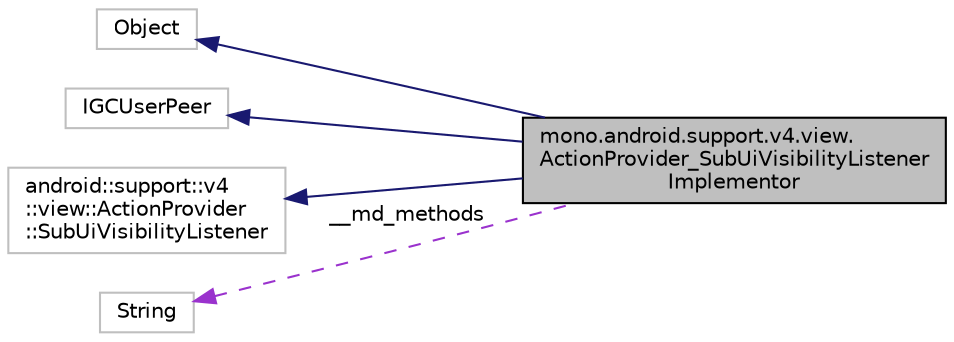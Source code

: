 digraph "mono.android.support.v4.view.ActionProvider_SubUiVisibilityListenerImplementor"
{
  edge [fontname="Helvetica",fontsize="10",labelfontname="Helvetica",labelfontsize="10"];
  node [fontname="Helvetica",fontsize="10",shape=record];
  rankdir="LR";
  Node4 [label="mono.android.support.v4.view.\lActionProvider_SubUiVisibilityListener\lImplementor",height=0.2,width=0.4,color="black", fillcolor="grey75", style="filled", fontcolor="black"];
  Node5 -> Node4 [dir="back",color="midnightblue",fontsize="10",style="solid"];
  Node5 [label="Object",height=0.2,width=0.4,color="grey75", fillcolor="white", style="filled"];
  Node6 -> Node4 [dir="back",color="midnightblue",fontsize="10",style="solid"];
  Node6 [label="IGCUserPeer",height=0.2,width=0.4,color="grey75", fillcolor="white", style="filled"];
  Node7 -> Node4 [dir="back",color="midnightblue",fontsize="10",style="solid"];
  Node7 [label="android::support::v4\l::view::ActionProvider\l::SubUiVisibilityListener",height=0.2,width=0.4,color="grey75", fillcolor="white", style="filled"];
  Node8 -> Node4 [dir="back",color="darkorchid3",fontsize="10",style="dashed",label=" __md_methods" ];
  Node8 [label="String",height=0.2,width=0.4,color="grey75", fillcolor="white", style="filled"];
}
